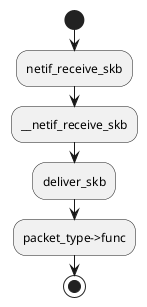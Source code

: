 @startuml netif_receive_skb

start

:netif_receive_skb;
:__netif_receive_skb;
:deliver_skb;
:packet_type->func;

stop

@enduml